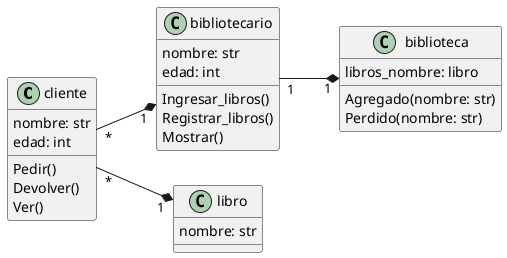 @startuml
left to right direction

class cliente{
nombre: str
edad: int
Pedir()
Devolver()
Ver()
}

class bibliotecario{
nombre: str
edad: int
Ingresar_libros()
Registrar_libros()
Mostrar()
}

class libro{
nombre: str
}

class biblioteca{
libros_nombre: libro
Agregado(nombre: str)
Perdido(nombre: str)
}

cliente "*" --*  "1" libro
cliente "*" --*  "1" bibliotecario
bibliotecario "1" --* "1" biblioteca
@enduml
